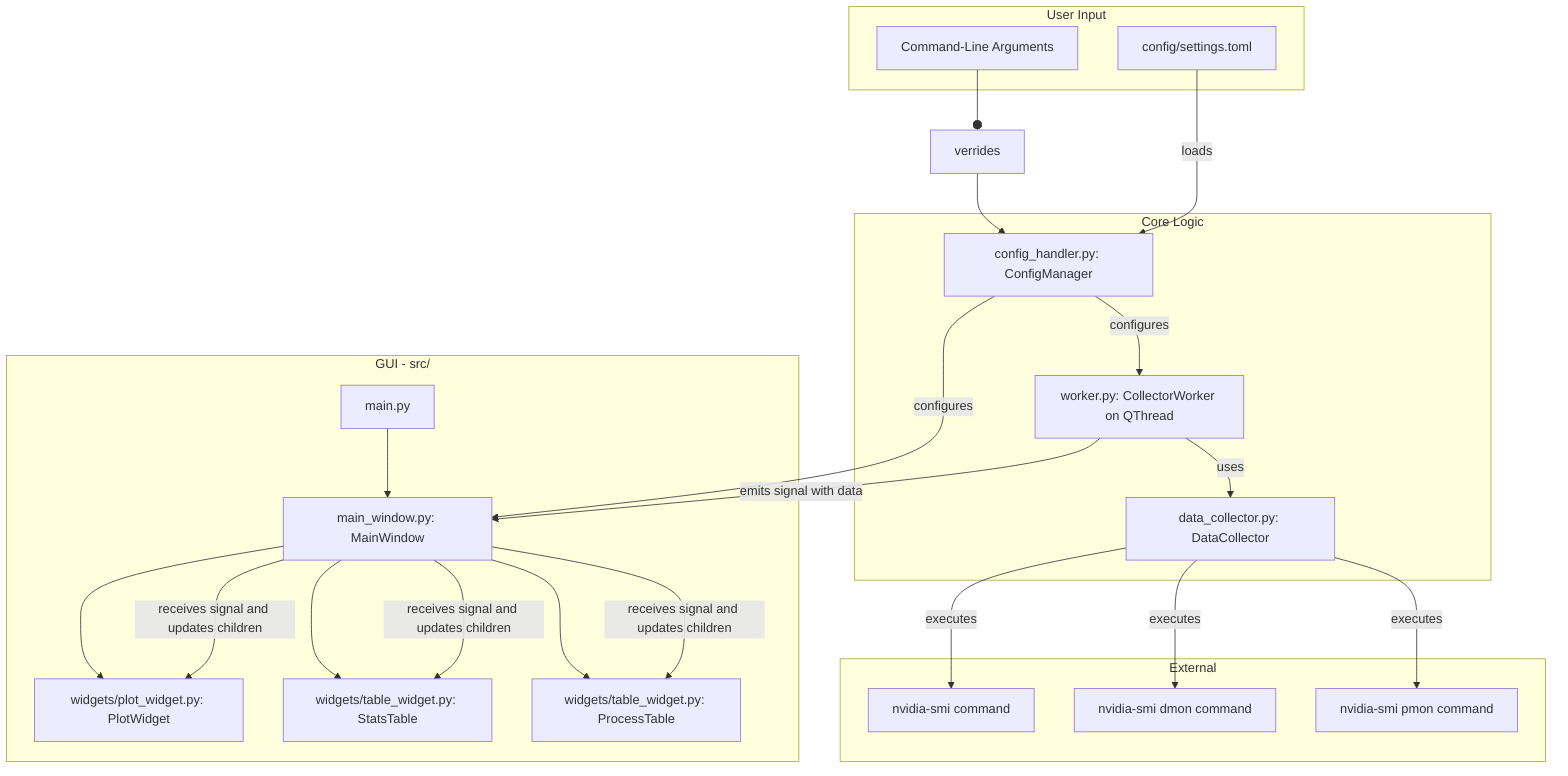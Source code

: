 graph TD
    subgraph User Input
        A[Command-Line Arguments]
        B[config/settings.toml]
    end

    subgraph Core Logic
        C[config_handler.py: ConfigManager]
        D[data_collector.py: DataCollector]
        E[worker.py: CollectorWorker on QThread]
    end

    subgraph GUI - src/
        F[main.py] --> G[main_window.py: MainWindow]
        G --> H[widgets/plot_widget.py: PlotWidget]
        G --> I[widgets/table_widget.py: StatsTable]
        G --> J[widgets/table_widget.py: ProcessTable]
    end

    subgraph External
        K[nvidia-smi command]
        L[nvidia-smi dmon command]
        M[nvidia-smi pmon command]
    end

    A --overrides--> C
    B --loads--> C
    C --configures--> E
    C --configures--> G

    D --executes--> K
    D --executes--> L
    D --executes--> M

    E --uses--> D
    E --emits signal with data--> G

    G --receives signal and updates children--> H
    G --receives signal and updates children--> I
    G --receives signal and updates children--> J